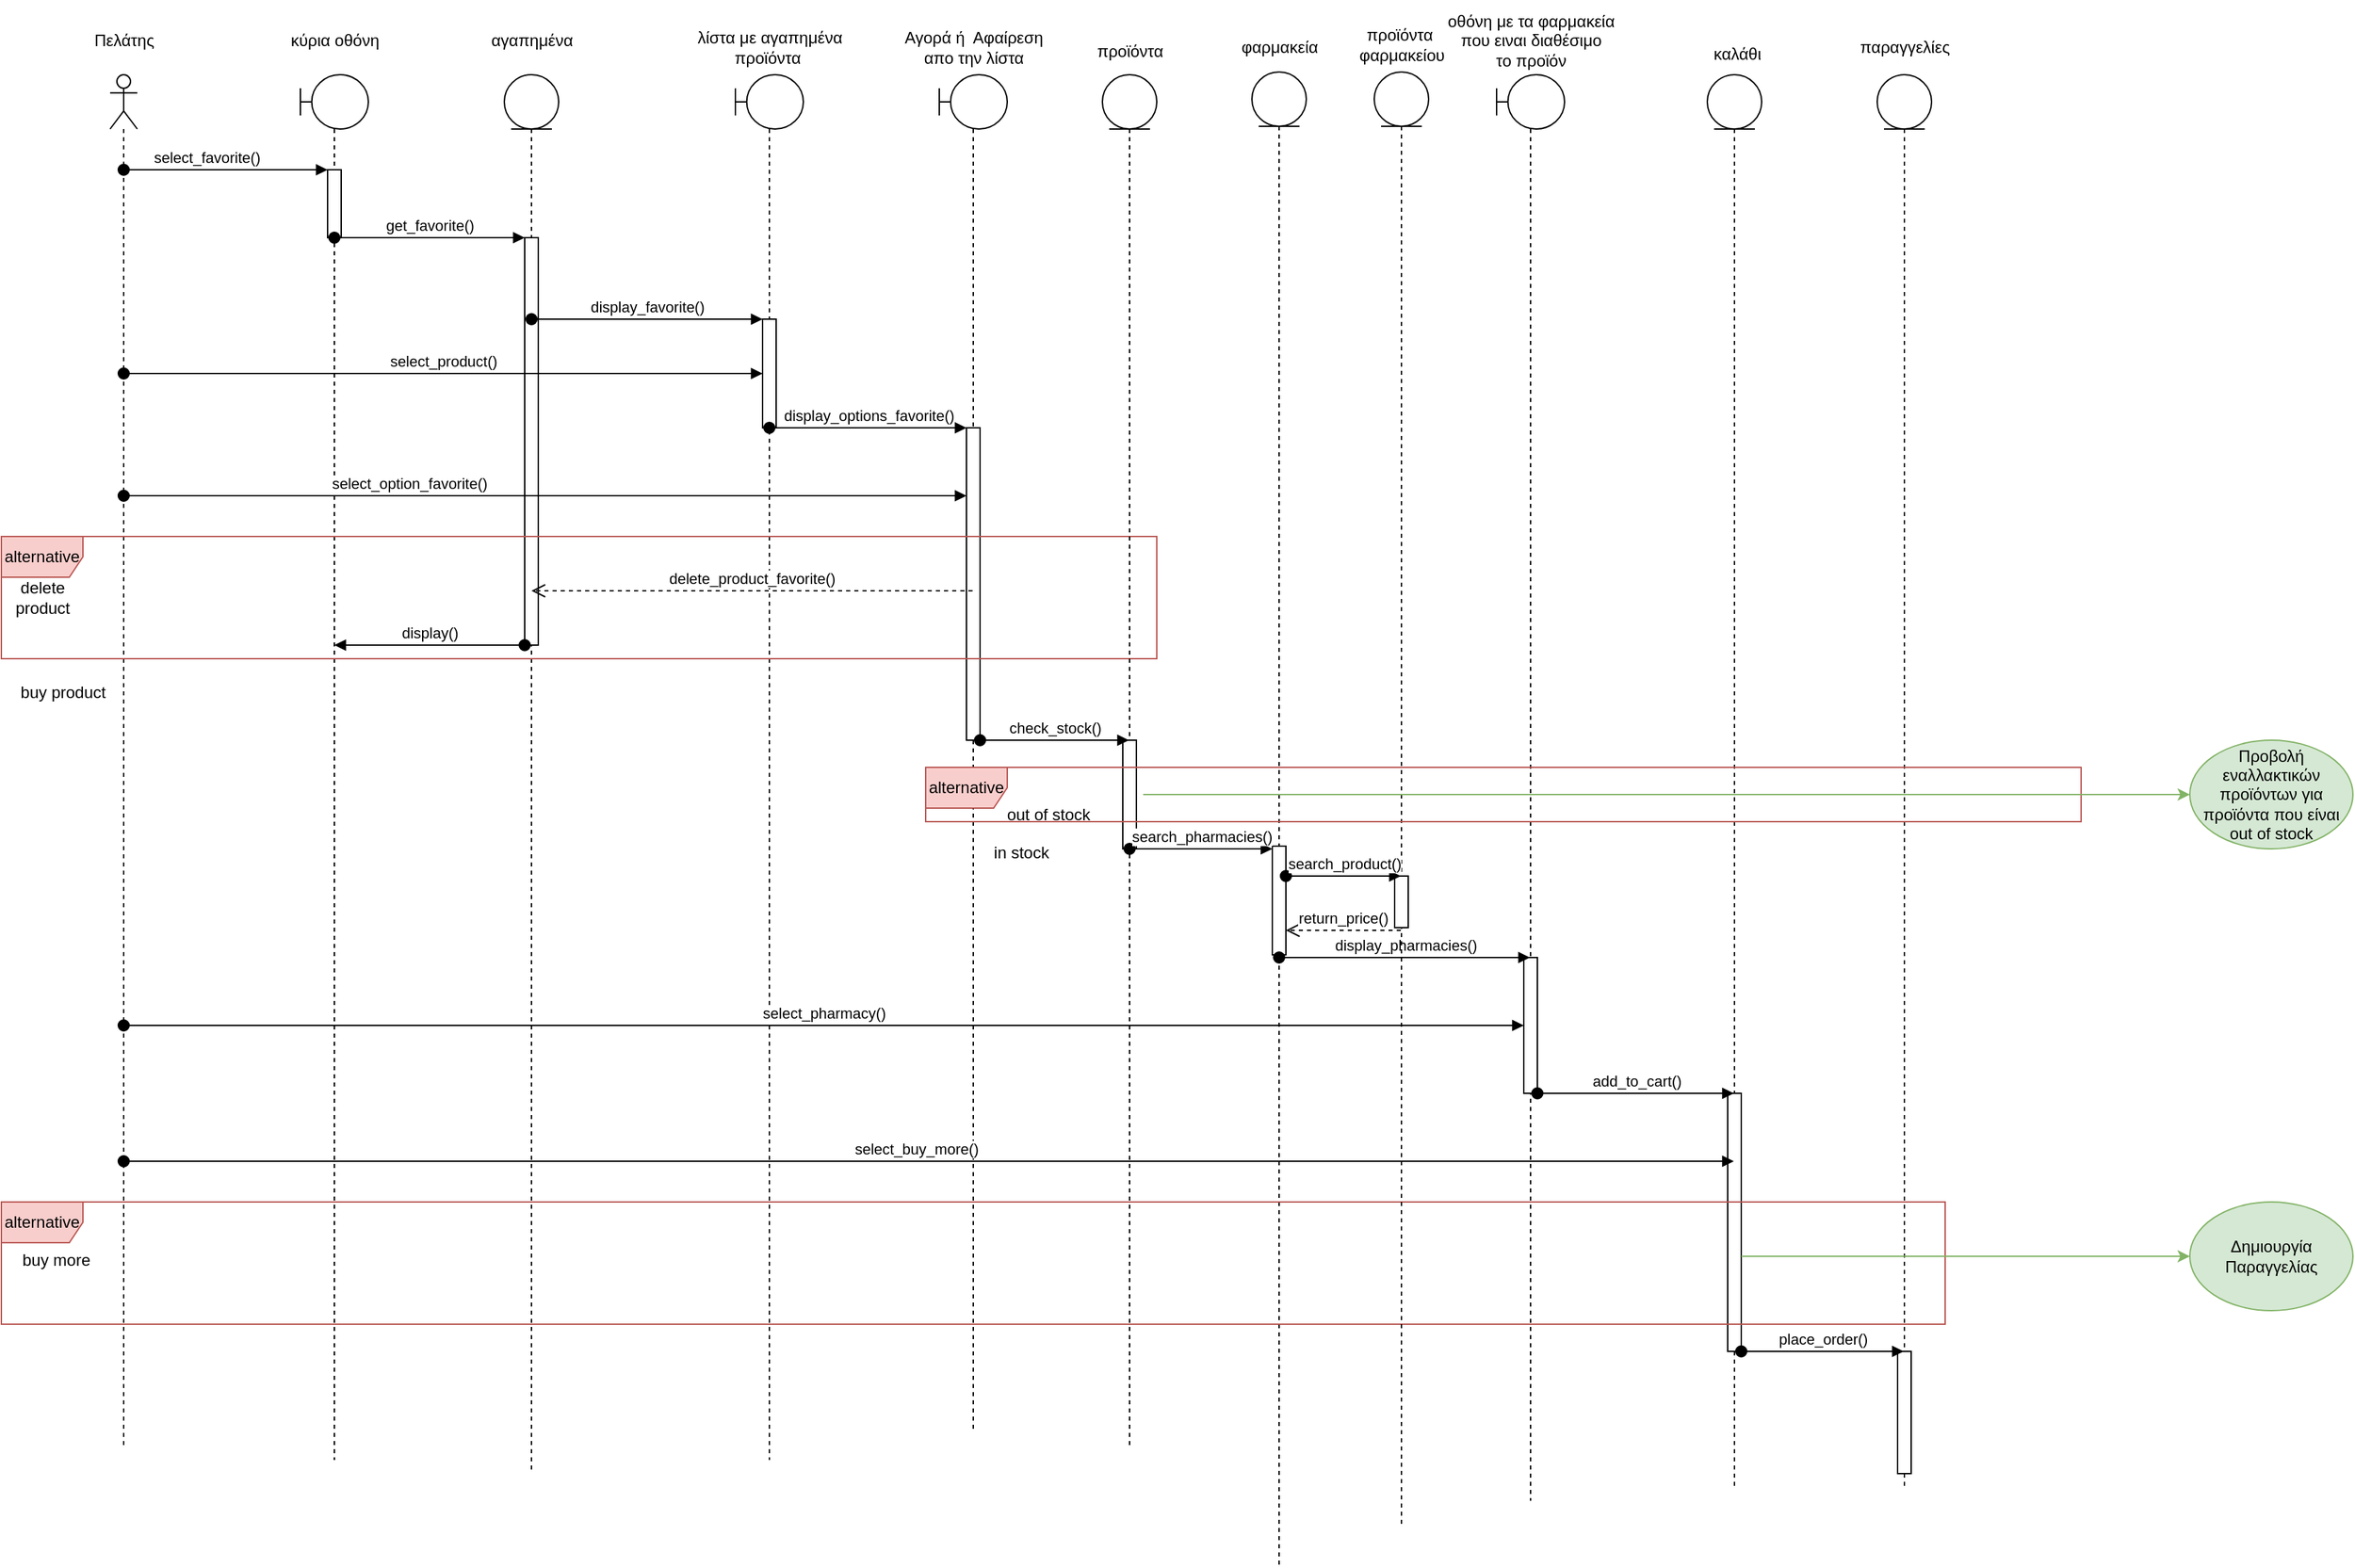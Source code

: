 <mxfile version="21.2.1" type="device">
  <diagram name="Page-1" id="ulki-N4J8WldrZATpQrh">
    <mxGraphModel dx="521" dy="613" grid="1" gridSize="10" guides="1" tooltips="1" connect="1" arrows="1" fold="1" page="1" pageScale="1" pageWidth="850" pageHeight="1100" math="0" shadow="0">
      <root>
        <mxCell id="0" />
        <mxCell id="1" parent="0" />
        <mxCell id="xNq4Y7TESOwuwN4H6xTc-1" value="" style="shape=umlLifeline;perimeter=lifelinePerimeter;whiteSpace=wrap;html=1;container=1;dropTarget=0;collapsible=0;recursiveResize=0;outlineConnect=0;portConstraint=eastwest;newEdgeStyle={&quot;edgeStyle&quot;:&quot;elbowEdgeStyle&quot;,&quot;elbow&quot;:&quot;vertical&quot;,&quot;curved&quot;:0,&quot;rounded&quot;:0};participant=umlActor;" parent="1" vertex="1">
          <mxGeometry x="80" y="110" width="20" height="1010" as="geometry" />
        </mxCell>
        <mxCell id="xNq4Y7TESOwuwN4H6xTc-2" value="Πελάτης" style="text;html=1;align=center;verticalAlign=middle;resizable=0;points=[];autosize=1;strokeColor=none;fillColor=none;" parent="1" vertex="1">
          <mxGeometry x="55" y="70" width="70" height="30" as="geometry" />
        </mxCell>
        <mxCell id="xNq4Y7TESOwuwN4H6xTc-3" value="" style="shape=umlLifeline;perimeter=lifelinePerimeter;whiteSpace=wrap;html=1;container=1;dropTarget=0;collapsible=0;recursiveResize=0;outlineConnect=0;portConstraint=eastwest;newEdgeStyle={&quot;edgeStyle&quot;:&quot;elbowEdgeStyle&quot;,&quot;elbow&quot;:&quot;vertical&quot;,&quot;curved&quot;:0,&quot;rounded&quot;:0};participant=umlBoundary;" parent="1" vertex="1">
          <mxGeometry x="220" y="110" width="50" height="1020" as="geometry" />
        </mxCell>
        <mxCell id="xNq4Y7TESOwuwN4H6xTc-7" value="" style="html=1;points=[];perimeter=orthogonalPerimeter;outlineConnect=0;targetShapes=umlLifeline;portConstraint=eastwest;newEdgeStyle={&quot;edgeStyle&quot;:&quot;elbowEdgeStyle&quot;,&quot;elbow&quot;:&quot;vertical&quot;,&quot;curved&quot;:0,&quot;rounded&quot;:0};" parent="xNq4Y7TESOwuwN4H6xTc-3" vertex="1">
          <mxGeometry x="20" y="70" width="10" height="50" as="geometry" />
        </mxCell>
        <mxCell id="xNq4Y7TESOwuwN4H6xTc-4" value="κύρια οθόνη" style="text;html=1;align=center;verticalAlign=middle;resizable=0;points=[];autosize=1;strokeColor=none;fillColor=none;" parent="1" vertex="1">
          <mxGeometry x="200" y="70" width="90" height="30" as="geometry" />
        </mxCell>
        <mxCell id="xNq4Y7TESOwuwN4H6xTc-5" value="" style="shape=umlLifeline;perimeter=lifelinePerimeter;whiteSpace=wrap;html=1;container=1;dropTarget=0;collapsible=0;recursiveResize=0;outlineConnect=0;portConstraint=eastwest;newEdgeStyle={&quot;edgeStyle&quot;:&quot;elbowEdgeStyle&quot;,&quot;elbow&quot;:&quot;vertical&quot;,&quot;curved&quot;:0,&quot;rounded&quot;:0};participant=umlEntity;" parent="1" vertex="1">
          <mxGeometry x="370" y="110" width="40" height="1030" as="geometry" />
        </mxCell>
        <mxCell id="xNq4Y7TESOwuwN4H6xTc-9" value="" style="html=1;points=[];perimeter=orthogonalPerimeter;outlineConnect=0;targetShapes=umlLifeline;portConstraint=eastwest;newEdgeStyle={&quot;edgeStyle&quot;:&quot;elbowEdgeStyle&quot;,&quot;elbow&quot;:&quot;vertical&quot;,&quot;curved&quot;:0,&quot;rounded&quot;:0};" parent="xNq4Y7TESOwuwN4H6xTc-5" vertex="1">
          <mxGeometry x="15" y="120" width="10" height="300" as="geometry" />
        </mxCell>
        <mxCell id="xNq4Y7TESOwuwN4H6xTc-6" value="αγαπημένα" style="text;html=1;align=center;verticalAlign=middle;resizable=0;points=[];autosize=1;strokeColor=none;fillColor=none;" parent="1" vertex="1">
          <mxGeometry x="350" y="70" width="80" height="30" as="geometry" />
        </mxCell>
        <mxCell id="xNq4Y7TESOwuwN4H6xTc-8" value="select_favorite()" style="html=1;verticalAlign=bottom;startArrow=oval;endArrow=block;startSize=8;edgeStyle=elbowEdgeStyle;elbow=vertical;curved=0;rounded=0;" parent="1" source="xNq4Y7TESOwuwN4H6xTc-1" target="xNq4Y7TESOwuwN4H6xTc-7" edge="1">
          <mxGeometry x="-0.196" relative="1" as="geometry">
            <mxPoint x="180" y="180" as="sourcePoint" />
            <Array as="points">
              <mxPoint x="200" y="180" />
            </Array>
            <mxPoint as="offset" />
          </mxGeometry>
        </mxCell>
        <mxCell id="xNq4Y7TESOwuwN4H6xTc-10" value="get_favorite()" style="html=1;verticalAlign=bottom;startArrow=oval;endArrow=block;startSize=8;edgeStyle=elbowEdgeStyle;elbow=vertical;curved=0;rounded=0;" parent="1" source="xNq4Y7TESOwuwN4H6xTc-3" target="xNq4Y7TESOwuwN4H6xTc-9" edge="1">
          <mxGeometry relative="1" as="geometry">
            <mxPoint x="280" y="240" as="sourcePoint" />
            <Array as="points">
              <mxPoint x="290" y="230" />
              <mxPoint x="240" y="230" />
            </Array>
          </mxGeometry>
        </mxCell>
        <mxCell id="xNq4Y7TESOwuwN4H6xTc-11" value="" style="shape=umlLifeline;perimeter=lifelinePerimeter;whiteSpace=wrap;html=1;container=1;dropTarget=0;collapsible=0;recursiveResize=0;outlineConnect=0;portConstraint=eastwest;newEdgeStyle={&quot;edgeStyle&quot;:&quot;elbowEdgeStyle&quot;,&quot;elbow&quot;:&quot;vertical&quot;,&quot;curved&quot;:0,&quot;rounded&quot;:0};participant=umlBoundary;" parent="1" vertex="1">
          <mxGeometry x="540" y="110" width="50" height="1020" as="geometry" />
        </mxCell>
        <mxCell id="xNq4Y7TESOwuwN4H6xTc-13" value="" style="html=1;points=[];perimeter=orthogonalPerimeter;outlineConnect=0;targetShapes=umlLifeline;portConstraint=eastwest;newEdgeStyle={&quot;edgeStyle&quot;:&quot;elbowEdgeStyle&quot;,&quot;elbow&quot;:&quot;vertical&quot;,&quot;curved&quot;:0,&quot;rounded&quot;:0};" parent="xNq4Y7TESOwuwN4H6xTc-11" vertex="1">
          <mxGeometry x="20" y="180" width="10" height="80" as="geometry" />
        </mxCell>
        <mxCell id="xNq4Y7TESOwuwN4H6xTc-12" value="λίστα με αγαπημένα&lt;br style=&quot;border-color: var(--border-color);&quot;&gt;&lt;span style=&quot;border-color: var(--border-color);&quot;&gt;προϊόντα&amp;nbsp;&lt;/span&gt;" style="text;html=1;align=center;verticalAlign=middle;resizable=0;points=[];autosize=1;strokeColor=none;fillColor=none;" parent="1" vertex="1">
          <mxGeometry x="500" y="70" width="130" height="40" as="geometry" />
        </mxCell>
        <mxCell id="xNq4Y7TESOwuwN4H6xTc-14" value="display_favorite()" style="html=1;verticalAlign=bottom;startArrow=oval;endArrow=block;startSize=8;edgeStyle=elbowEdgeStyle;elbow=vertical;curved=0;rounded=0;" parent="1" source="xNq4Y7TESOwuwN4H6xTc-5" target="xNq4Y7TESOwuwN4H6xTc-13" edge="1">
          <mxGeometry relative="1" as="geometry">
            <mxPoint x="500" y="310" as="sourcePoint" />
            <Array as="points">
              <mxPoint x="450" y="290" />
            </Array>
          </mxGeometry>
        </mxCell>
        <mxCell id="xNq4Y7TESOwuwN4H6xTc-15" value="select_product()" style="html=1;verticalAlign=bottom;startArrow=oval;startFill=1;endArrow=block;startSize=8;edgeStyle=elbowEdgeStyle;elbow=vertical;curved=0;rounded=0;" parent="1" source="xNq4Y7TESOwuwN4H6xTc-1" target="xNq4Y7TESOwuwN4H6xTc-13" edge="1">
          <mxGeometry width="60" relative="1" as="geometry">
            <mxPoint x="310" y="340" as="sourcePoint" />
            <mxPoint x="370" y="340" as="targetPoint" />
          </mxGeometry>
        </mxCell>
        <mxCell id="xNq4Y7TESOwuwN4H6xTc-17" value="" style="shape=umlLifeline;perimeter=lifelinePerimeter;whiteSpace=wrap;html=1;container=1;dropTarget=0;collapsible=0;recursiveResize=0;outlineConnect=0;portConstraint=eastwest;newEdgeStyle={&quot;edgeStyle&quot;:&quot;elbowEdgeStyle&quot;,&quot;elbow&quot;:&quot;vertical&quot;,&quot;curved&quot;:0,&quot;rounded&quot;:0};participant=umlBoundary;" parent="1" vertex="1">
          <mxGeometry x="690" y="110" width="50" height="1000" as="geometry" />
        </mxCell>
        <mxCell id="xNq4Y7TESOwuwN4H6xTc-19" value="" style="html=1;points=[];perimeter=orthogonalPerimeter;outlineConnect=0;targetShapes=umlLifeline;portConstraint=eastwest;newEdgeStyle={&quot;edgeStyle&quot;:&quot;elbowEdgeStyle&quot;,&quot;elbow&quot;:&quot;vertical&quot;,&quot;curved&quot;:0,&quot;rounded&quot;:0};" parent="xNq4Y7TESOwuwN4H6xTc-17" vertex="1">
          <mxGeometry x="20" y="260" width="10" height="230" as="geometry" />
        </mxCell>
        <mxCell id="xNq4Y7TESOwuwN4H6xTc-18" value="Αγορά ή&amp;nbsp; Αφαίρεση&lt;br style=&quot;border-color: var(--border-color);&quot;&gt;&lt;span style=&quot;border-color: var(--border-color);&quot;&gt;απο την λίστα&lt;/span&gt;" style="text;html=1;align=center;verticalAlign=middle;resizable=0;points=[];autosize=1;strokeColor=none;fillColor=none;" parent="1" vertex="1">
          <mxGeometry x="650" y="70" width="130" height="40" as="geometry" />
        </mxCell>
        <mxCell id="xNq4Y7TESOwuwN4H6xTc-20" value="display_options_favorite()" style="html=1;verticalAlign=bottom;startArrow=oval;endArrow=block;startSize=8;edgeStyle=elbowEdgeStyle;elbow=vertical;curved=0;rounded=0;" parent="1" source="xNq4Y7TESOwuwN4H6xTc-11" target="xNq4Y7TESOwuwN4H6xTc-19" edge="1">
          <mxGeometry relative="1" as="geometry">
            <mxPoint x="650" y="370" as="sourcePoint" />
            <Array as="points">
              <mxPoint x="600" y="370" />
            </Array>
          </mxGeometry>
        </mxCell>
        <mxCell id="xNq4Y7TESOwuwN4H6xTc-21" value="select_option_favorite()" style="html=1;verticalAlign=bottom;startArrow=oval;startFill=1;endArrow=block;startSize=8;edgeStyle=elbowEdgeStyle;elbow=vertical;curved=0;rounded=0;" parent="1" source="xNq4Y7TESOwuwN4H6xTc-1" target="xNq4Y7TESOwuwN4H6xTc-19" edge="1">
          <mxGeometry x="-0.322" width="60" relative="1" as="geometry">
            <mxPoint x="410" y="430" as="sourcePoint" />
            <mxPoint x="470" y="430" as="targetPoint" />
            <Array as="points">
              <mxPoint x="210" y="420" />
            </Array>
            <mxPoint as="offset" />
          </mxGeometry>
        </mxCell>
        <mxCell id="xNq4Y7TESOwuwN4H6xTc-22" value="alternative" style="shape=umlFrame;whiteSpace=wrap;html=1;pointerEvents=0;fillColor=#f8cecc;strokeColor=#b85450;" parent="1" vertex="1">
          <mxGeometry y="450" width="850" height="90" as="geometry" />
        </mxCell>
        <mxCell id="xNq4Y7TESOwuwN4H6xTc-23" value="delete&lt;br&gt;product" style="text;html=1;align=center;verticalAlign=middle;resizable=0;points=[];autosize=1;strokeColor=none;fillColor=none;" parent="1" vertex="1">
          <mxGeometry y="475" width="60" height="40" as="geometry" />
        </mxCell>
        <mxCell id="xNq4Y7TESOwuwN4H6xTc-24" value="delete_product_favorite()" style="html=1;verticalAlign=bottom;endArrow=open;dashed=1;endSize=8;edgeStyle=elbowEdgeStyle;elbow=vertical;curved=0;rounded=0;" parent="1" source="xNq4Y7TESOwuwN4H6xTc-17" target="xNq4Y7TESOwuwN4H6xTc-5" edge="1">
          <mxGeometry relative="1" as="geometry">
            <mxPoint x="530" y="494.5" as="sourcePoint" />
            <mxPoint x="450" y="494.5" as="targetPoint" />
            <Array as="points">
              <mxPoint x="480" y="490" />
            </Array>
          </mxGeometry>
        </mxCell>
        <mxCell id="xNq4Y7TESOwuwN4H6xTc-29" value="display()" style="html=1;verticalAlign=bottom;startArrow=oval;startFill=1;endArrow=block;startSize=8;edgeStyle=elbowEdgeStyle;elbow=vertical;curved=0;rounded=0;" parent="1" target="xNq4Y7TESOwuwN4H6xTc-3" edge="1">
          <mxGeometry width="60" relative="1" as="geometry">
            <mxPoint x="385" y="530" as="sourcePoint" />
            <mxPoint x="290" y="360" as="targetPoint" />
            <Array as="points">
              <mxPoint x="350" y="530" />
            </Array>
          </mxGeometry>
        </mxCell>
        <mxCell id="xNq4Y7TESOwuwN4H6xTc-30" value="" style="shape=umlLifeline;perimeter=lifelinePerimeter;whiteSpace=wrap;html=1;container=1;dropTarget=0;collapsible=0;recursiveResize=0;outlineConnect=0;portConstraint=eastwest;newEdgeStyle={&quot;edgeStyle&quot;:&quot;elbowEdgeStyle&quot;,&quot;elbow&quot;:&quot;vertical&quot;,&quot;curved&quot;:0,&quot;rounded&quot;:0};participant=umlEntity;" parent="1" vertex="1">
          <mxGeometry x="810" y="110" width="40" height="1010" as="geometry" />
        </mxCell>
        <mxCell id="xNq4Y7TESOwuwN4H6xTc-31" value="" style="html=1;points=[];perimeter=orthogonalPerimeter;outlineConnect=0;targetShapes=umlLifeline;portConstraint=eastwest;newEdgeStyle={&quot;edgeStyle&quot;:&quot;elbowEdgeStyle&quot;,&quot;elbow&quot;:&quot;vertical&quot;,&quot;curved&quot;:0,&quot;rounded&quot;:0};" parent="xNq4Y7TESOwuwN4H6xTc-30" vertex="1">
          <mxGeometry x="15" y="490" width="10" height="80" as="geometry" />
        </mxCell>
        <mxCell id="xNq4Y7TESOwuwN4H6xTc-32" value="check_stock()" style="html=1;verticalAlign=bottom;startArrow=oval;startFill=1;endArrow=block;startSize=8;edgeStyle=elbowEdgeStyle;elbow=vertical;curved=0;rounded=0;" parent="1" target="xNq4Y7TESOwuwN4H6xTc-30" edge="1">
          <mxGeometry width="60" relative="1" as="geometry">
            <mxPoint x="720" y="600" as="sourcePoint" />
            <mxPoint x="800" y="600" as="targetPoint" />
            <Array as="points">
              <mxPoint x="800" y="600" />
            </Array>
          </mxGeometry>
        </mxCell>
        <mxCell id="xNq4Y7TESOwuwN4H6xTc-33" value="προϊόντα" style="text;html=1;align=center;verticalAlign=middle;resizable=0;points=[];autosize=1;strokeColor=none;fillColor=none;" parent="1" vertex="1">
          <mxGeometry x="795" y="78" width="70" height="30" as="geometry" />
        </mxCell>
        <mxCell id="xNq4Y7TESOwuwN4H6xTc-34" value="" style="shape=umlLifeline;perimeter=lifelinePerimeter;whiteSpace=wrap;html=1;container=1;dropTarget=0;collapsible=0;recursiveResize=0;outlineConnect=0;portConstraint=eastwest;newEdgeStyle={&quot;edgeStyle&quot;:&quot;elbowEdgeStyle&quot;,&quot;elbow&quot;:&quot;vertical&quot;,&quot;curved&quot;:0,&quot;rounded&quot;:0};participant=umlEntity;" parent="1" vertex="1">
          <mxGeometry x="920" y="108" width="40" height="1100" as="geometry" />
        </mxCell>
        <mxCell id="xNq4Y7TESOwuwN4H6xTc-36" value="" style="html=1;points=[];perimeter=orthogonalPerimeter;outlineConnect=0;targetShapes=umlLifeline;portConstraint=eastwest;newEdgeStyle={&quot;edgeStyle&quot;:&quot;elbowEdgeStyle&quot;,&quot;elbow&quot;:&quot;vertical&quot;,&quot;curved&quot;:0,&quot;rounded&quot;:0};" parent="xNq4Y7TESOwuwN4H6xTc-34" vertex="1">
          <mxGeometry x="15" y="570" width="10" height="80" as="geometry" />
        </mxCell>
        <mxCell id="xNq4Y7TESOwuwN4H6xTc-35" value="φαρμακεία" style="text;html=1;align=center;verticalAlign=middle;resizable=0;points=[];autosize=1;strokeColor=none;fillColor=none;" parent="1" vertex="1">
          <mxGeometry x="900" y="75" width="80" height="30" as="geometry" />
        </mxCell>
        <mxCell id="xNq4Y7TESOwuwN4H6xTc-37" value="search_pharmacies()" style="html=1;verticalAlign=bottom;startArrow=oval;endArrow=block;startSize=8;edgeStyle=elbowEdgeStyle;elbow=vertical;curved=0;rounded=0;" parent="1" source="xNq4Y7TESOwuwN4H6xTc-30" target="xNq4Y7TESOwuwN4H6xTc-36" edge="1">
          <mxGeometry relative="1" as="geometry">
            <mxPoint x="910" y="680" as="sourcePoint" />
            <Array as="points">
              <mxPoint x="880" y="680" />
            </Array>
          </mxGeometry>
        </mxCell>
        <mxCell id="xNq4Y7TESOwuwN4H6xTc-40" value="" style="shape=umlLifeline;perimeter=lifelinePerimeter;whiteSpace=wrap;html=1;container=1;dropTarget=0;collapsible=0;recursiveResize=0;outlineConnect=0;portConstraint=eastwest;newEdgeStyle={&quot;edgeStyle&quot;:&quot;elbowEdgeStyle&quot;,&quot;elbow&quot;:&quot;vertical&quot;,&quot;curved&quot;:0,&quot;rounded&quot;:0};participant=umlBoundary;" parent="1" vertex="1">
          <mxGeometry x="1100" y="110" width="50" height="1050" as="geometry" />
        </mxCell>
        <mxCell id="xNq4Y7TESOwuwN4H6xTc-43" value="" style="html=1;points=[];perimeter=orthogonalPerimeter;outlineConnect=0;targetShapes=umlLifeline;portConstraint=eastwest;newEdgeStyle={&quot;edgeStyle&quot;:&quot;elbowEdgeStyle&quot;,&quot;elbow&quot;:&quot;vertical&quot;,&quot;curved&quot;:0,&quot;rounded&quot;:0};" parent="xNq4Y7TESOwuwN4H6xTc-40" vertex="1">
          <mxGeometry x="20" y="650" width="10" height="100" as="geometry" />
        </mxCell>
        <mxCell id="xNq4Y7TESOwuwN4H6xTc-41" value="οθόνη με τα φαρμακεία&lt;br style=&quot;border-color: var(--border-color);&quot;&gt;&lt;span style=&quot;border-color: var(--border-color);&quot;&gt;που ειναι διαθέσιμο&lt;/span&gt;&lt;br style=&quot;border-color: var(--border-color);&quot;&gt;&lt;span style=&quot;border-color: var(--border-color);&quot;&gt;το προϊόν&lt;/span&gt;" style="text;html=1;align=center;verticalAlign=middle;resizable=0;points=[];autosize=1;strokeColor=none;fillColor=none;" parent="1" vertex="1">
          <mxGeometry x="1050" y="55" width="150" height="60" as="geometry" />
        </mxCell>
        <mxCell id="xNq4Y7TESOwuwN4H6xTc-42" value="display_pharmacies()" style="html=1;verticalAlign=bottom;startArrow=oval;startFill=1;endArrow=block;startSize=8;edgeStyle=elbowEdgeStyle;elbow=vertical;curved=0;rounded=0;" parent="1" source="xNq4Y7TESOwuwN4H6xTc-34" target="xNq4Y7TESOwuwN4H6xTc-40" edge="1">
          <mxGeometry width="60" relative="1" as="geometry">
            <mxPoint x="1010" y="760" as="sourcePoint" />
            <mxPoint x="1070" y="760" as="targetPoint" />
            <Array as="points">
              <mxPoint x="1080" y="760" />
            </Array>
          </mxGeometry>
        </mxCell>
        <mxCell id="xNq4Y7TESOwuwN4H6xTc-44" value="select_pharmacy()" style="html=1;verticalAlign=bottom;startArrow=oval;startFill=1;endArrow=block;startSize=8;edgeStyle=elbowEdgeStyle;elbow=vertical;curved=0;rounded=0;" parent="1" source="xNq4Y7TESOwuwN4H6xTc-1" target="xNq4Y7TESOwuwN4H6xTc-43" edge="1">
          <mxGeometry x="-0.001" width="60" relative="1" as="geometry">
            <mxPoint x="100" y="770" as="sourcePoint" />
            <mxPoint x="160" y="770" as="targetPoint" />
            <mxPoint as="offset" />
          </mxGeometry>
        </mxCell>
        <mxCell id="xNq4Y7TESOwuwN4H6xTc-45" value="" style="shape=umlLifeline;perimeter=lifelinePerimeter;whiteSpace=wrap;html=1;container=1;dropTarget=0;collapsible=0;recursiveResize=0;outlineConnect=0;portConstraint=eastwest;newEdgeStyle={&quot;edgeStyle&quot;:&quot;elbowEdgeStyle&quot;,&quot;elbow&quot;:&quot;vertical&quot;,&quot;curved&quot;:0,&quot;rounded&quot;:0};participant=umlEntity;" parent="1" vertex="1">
          <mxGeometry x="1255" y="110" width="40" height="1040" as="geometry" />
        </mxCell>
        <mxCell id="xNq4Y7TESOwuwN4H6xTc-49" value="" style="html=1;points=[];perimeter=orthogonalPerimeter;outlineConnect=0;targetShapes=umlLifeline;portConstraint=eastwest;newEdgeStyle={&quot;edgeStyle&quot;:&quot;elbowEdgeStyle&quot;,&quot;elbow&quot;:&quot;vertical&quot;,&quot;curved&quot;:0,&quot;rounded&quot;:0};" parent="xNq4Y7TESOwuwN4H6xTc-45" vertex="1">
          <mxGeometry x="15" y="750" width="10" height="190" as="geometry" />
        </mxCell>
        <mxCell id="xNq4Y7TESOwuwN4H6xTc-47" value="&amp;nbsp;καλάθι" style="text;html=1;align=center;verticalAlign=middle;resizable=0;points=[];autosize=1;strokeColor=none;fillColor=none;" parent="1" vertex="1">
          <mxGeometry x="1245" y="80" width="60" height="30" as="geometry" />
        </mxCell>
        <mxCell id="xNq4Y7TESOwuwN4H6xTc-48" value="add_to_cart()" style="html=1;verticalAlign=bottom;startArrow=oval;startFill=1;endArrow=block;startSize=8;edgeStyle=elbowEdgeStyle;elbow=vertical;curved=0;rounded=0;" parent="1" source="xNq4Y7TESOwuwN4H6xTc-43" target="xNq4Y7TESOwuwN4H6xTc-45" edge="1">
          <mxGeometry width="60" relative="1" as="geometry">
            <mxPoint x="1180" y="860" as="sourcePoint" />
            <mxPoint x="1240" y="860" as="targetPoint" />
            <Array as="points">
              <mxPoint x="1240" y="860" />
            </Array>
          </mxGeometry>
        </mxCell>
        <mxCell id="xNq4Y7TESOwuwN4H6xTc-50" value="select_buy_more()" style="html=1;verticalAlign=bottom;startArrow=oval;startFill=1;endArrow=block;startSize=8;edgeStyle=elbowEdgeStyle;elbow=vertical;curved=0;rounded=0;" parent="1" source="xNq4Y7TESOwuwN4H6xTc-1" target="xNq4Y7TESOwuwN4H6xTc-45" edge="1">
          <mxGeometry x="-0.016" width="60" relative="1" as="geometry">
            <mxPoint x="300" y="870" as="sourcePoint" />
            <mxPoint x="360" y="870" as="targetPoint" />
            <Array as="points">
              <mxPoint x="1180" y="910" />
            </Array>
            <mxPoint as="offset" />
          </mxGeometry>
        </mxCell>
        <mxCell id="xNq4Y7TESOwuwN4H6xTc-51" value="alternative" style="shape=umlFrame;whiteSpace=wrap;html=1;pointerEvents=0;fillColor=#f8cecc;strokeColor=#b85450;" parent="1" vertex="1">
          <mxGeometry y="940" width="1430" height="90" as="geometry" />
        </mxCell>
        <mxCell id="xNq4Y7TESOwuwN4H6xTc-53" value="" style="shape=umlLifeline;perimeter=lifelinePerimeter;whiteSpace=wrap;html=1;container=1;dropTarget=0;collapsible=0;recursiveResize=0;outlineConnect=0;portConstraint=eastwest;newEdgeStyle={&quot;edgeStyle&quot;:&quot;elbowEdgeStyle&quot;,&quot;elbow&quot;:&quot;vertical&quot;,&quot;curved&quot;:0,&quot;rounded&quot;:0};participant=umlEntity;" parent="1" vertex="1">
          <mxGeometry x="1380" y="110" width="40" height="1040" as="geometry" />
        </mxCell>
        <mxCell id="xNq4Y7TESOwuwN4H6xTc-56" value="" style="html=1;points=[];perimeter=orthogonalPerimeter;outlineConnect=0;targetShapes=umlLifeline;portConstraint=eastwest;newEdgeStyle={&quot;edgeStyle&quot;:&quot;elbowEdgeStyle&quot;,&quot;elbow&quot;:&quot;vertical&quot;,&quot;curved&quot;:0,&quot;rounded&quot;:0};" parent="xNq4Y7TESOwuwN4H6xTc-53" vertex="1">
          <mxGeometry x="15" y="940" width="10" height="90" as="geometry" />
        </mxCell>
        <mxCell id="xNq4Y7TESOwuwN4H6xTc-54" value="παραγγελίες" style="text;html=1;align=center;verticalAlign=middle;resizable=0;points=[];autosize=1;strokeColor=none;fillColor=none;" parent="1" vertex="1">
          <mxGeometry x="1355" y="75" width="90" height="30" as="geometry" />
        </mxCell>
        <mxCell id="xNq4Y7TESOwuwN4H6xTc-55" value="place_order()" style="html=1;verticalAlign=bottom;startArrow=oval;startFill=1;endArrow=block;startSize=8;edgeStyle=elbowEdgeStyle;elbow=vertical;curved=0;rounded=0;" parent="1" source="xNq4Y7TESOwuwN4H6xTc-49" target="xNq4Y7TESOwuwN4H6xTc-53" edge="1">
          <mxGeometry width="60" relative="1" as="geometry">
            <mxPoint x="1320" y="980" as="sourcePoint" />
            <mxPoint x="1380" y="980" as="targetPoint" />
            <Array as="points">
              <mxPoint x="1360" y="1050" />
            </Array>
          </mxGeometry>
        </mxCell>
        <mxCell id="xNq4Y7TESOwuwN4H6xTc-57" value="buy product" style="text;html=1;align=center;verticalAlign=middle;resizable=0;points=[];autosize=1;strokeColor=none;fillColor=none;" parent="1" vertex="1">
          <mxGeometry y="550" width="90" height="30" as="geometry" />
        </mxCell>
        <mxCell id="xNq4Y7TESOwuwN4H6xTc-58" value="buy more" style="text;html=1;align=center;verticalAlign=middle;resizable=0;points=[];autosize=1;strokeColor=none;fillColor=none;" parent="1" vertex="1">
          <mxGeometry x="5" y="968" width="70" height="30" as="geometry" />
        </mxCell>
        <mxCell id="VHi2MsQaX3Q0ZuuQZwCq-1" value="" style="shape=umlLifeline;perimeter=lifelinePerimeter;whiteSpace=wrap;html=1;container=1;dropTarget=0;collapsible=0;recursiveResize=0;outlineConnect=0;portConstraint=eastwest;newEdgeStyle={&quot;edgeStyle&quot;:&quot;elbowEdgeStyle&quot;,&quot;elbow&quot;:&quot;vertical&quot;,&quot;curved&quot;:0,&quot;rounded&quot;:0};participant=umlEntity;" parent="1" vertex="1">
          <mxGeometry x="1010" y="108" width="40" height="1072" as="geometry" />
        </mxCell>
        <mxCell id="VHi2MsQaX3Q0ZuuQZwCq-5" value="" style="html=1;points=[];perimeter=orthogonalPerimeter;outlineConnect=0;targetShapes=umlLifeline;portConstraint=eastwest;newEdgeStyle={&quot;edgeStyle&quot;:&quot;elbowEdgeStyle&quot;,&quot;elbow&quot;:&quot;vertical&quot;,&quot;curved&quot;:0,&quot;rounded&quot;:0};" parent="VHi2MsQaX3Q0ZuuQZwCq-1" vertex="1">
          <mxGeometry x="15" y="592" width="10" height="38" as="geometry" />
        </mxCell>
        <mxCell id="VHi2MsQaX3Q0ZuuQZwCq-2" value="προϊόντα&amp;nbsp;&lt;br&gt;φαρμακείου" style="text;html=1;align=center;verticalAlign=middle;resizable=0;points=[];autosize=1;strokeColor=none;fillColor=none;" parent="1" vertex="1">
          <mxGeometry x="985" y="68" width="90" height="40" as="geometry" />
        </mxCell>
        <mxCell id="VHi2MsQaX3Q0ZuuQZwCq-3" value="search_product()" style="html=1;verticalAlign=bottom;startArrow=oval;startFill=1;endArrow=block;startSize=8;edgeStyle=elbowEdgeStyle;elbow=vertical;curved=0;rounded=0;" parent="1" source="xNq4Y7TESOwuwN4H6xTc-36" target="VHi2MsQaX3Q0ZuuQZwCq-1" edge="1">
          <mxGeometry width="60" relative="1" as="geometry">
            <mxPoint x="950" y="700" as="sourcePoint" />
            <mxPoint x="1010" y="700" as="targetPoint" />
            <Array as="points">
              <mxPoint x="990" y="700" />
            </Array>
          </mxGeometry>
        </mxCell>
        <mxCell id="VHi2MsQaX3Q0ZuuQZwCq-4" value="return_price()" style="html=1;verticalAlign=bottom;endArrow=open;dashed=1;endSize=8;edgeStyle=elbowEdgeStyle;elbow=vertical;curved=0;rounded=0;" parent="1" source="VHi2MsQaX3Q0ZuuQZwCq-1" target="xNq4Y7TESOwuwN4H6xTc-36" edge="1">
          <mxGeometry relative="1" as="geometry">
            <mxPoint x="1020" y="730" as="sourcePoint" />
            <mxPoint x="950" y="730" as="targetPoint" />
            <Array as="points">
              <mxPoint x="1000" y="740" />
              <mxPoint x="1010" y="750" />
              <mxPoint x="970" y="730" />
            </Array>
          </mxGeometry>
        </mxCell>
        <mxCell id="VHi2MsQaX3Q0ZuuQZwCq-6" value="alternative" style="shape=umlFrame;whiteSpace=wrap;html=1;pointerEvents=0;fillColor=#f8cecc;strokeColor=#b85450;" parent="1" vertex="1">
          <mxGeometry x="680" y="620" width="850" height="40" as="geometry" />
        </mxCell>
        <mxCell id="VHi2MsQaX3Q0ZuuQZwCq-7" value="out of stock" style="text;html=1;align=center;verticalAlign=middle;resizable=0;points=[];autosize=1;strokeColor=none;fillColor=none;" parent="1" vertex="1">
          <mxGeometry x="730" y="640" width="80" height="30" as="geometry" />
        </mxCell>
        <mxCell id="VHi2MsQaX3Q0ZuuQZwCq-8" value="Προβολή εναλλακτικών προϊόντων για προϊόντα που είναι out of stock" style="ellipse;whiteSpace=wrap;html=1;fillColor=#d5e8d4;strokeColor=#82b366;" parent="1" vertex="1">
          <mxGeometry x="1610" y="600" width="120" height="80" as="geometry" />
        </mxCell>
        <mxCell id="VHi2MsQaX3Q0ZuuQZwCq-11" value="" style="endArrow=classic;html=1;rounded=0;entryX=0;entryY=0.5;entryDx=0;entryDy=0;exitX=1.5;exitY=0.5;exitDx=0;exitDy=0;exitPerimeter=0;fillColor=#d5e8d4;strokeColor=#82b366;" parent="1" source="xNq4Y7TESOwuwN4H6xTc-31" target="VHi2MsQaX3Q0ZuuQZwCq-8" edge="1">
          <mxGeometry width="50" height="50" relative="1" as="geometry">
            <mxPoint x="790" y="730" as="sourcePoint" />
            <mxPoint x="840" y="680" as="targetPoint" />
          </mxGeometry>
        </mxCell>
        <mxCell id="VHi2MsQaX3Q0ZuuQZwCq-13" value="in stock" style="text;html=1;align=center;verticalAlign=middle;resizable=0;points=[];autosize=1;strokeColor=none;fillColor=none;" parent="1" vertex="1">
          <mxGeometry x="720" y="668" width="60" height="30" as="geometry" />
        </mxCell>
        <mxCell id="VHi2MsQaX3Q0ZuuQZwCq-14" value="Δημιουργία Παραγγελίας" style="ellipse;whiteSpace=wrap;html=1;fillColor=#d5e8d4;strokeColor=#82b366;" parent="1" vertex="1">
          <mxGeometry x="1610" y="940" width="120" height="80" as="geometry" />
        </mxCell>
        <mxCell id="VHi2MsQaX3Q0ZuuQZwCq-15" value="" style="endArrow=classic;html=1;rounded=0;entryX=0;entryY=0.5;entryDx=0;entryDy=0;fillColor=#d5e8d4;strokeColor=#82b366;" parent="1" source="xNq4Y7TESOwuwN4H6xTc-49" target="VHi2MsQaX3Q0ZuuQZwCq-14" edge="1">
          <mxGeometry width="50" height="50" relative="1" as="geometry">
            <mxPoint x="1420" y="1040" as="sourcePoint" />
            <mxPoint x="1470" y="990" as="targetPoint" />
          </mxGeometry>
        </mxCell>
      </root>
    </mxGraphModel>
  </diagram>
</mxfile>
